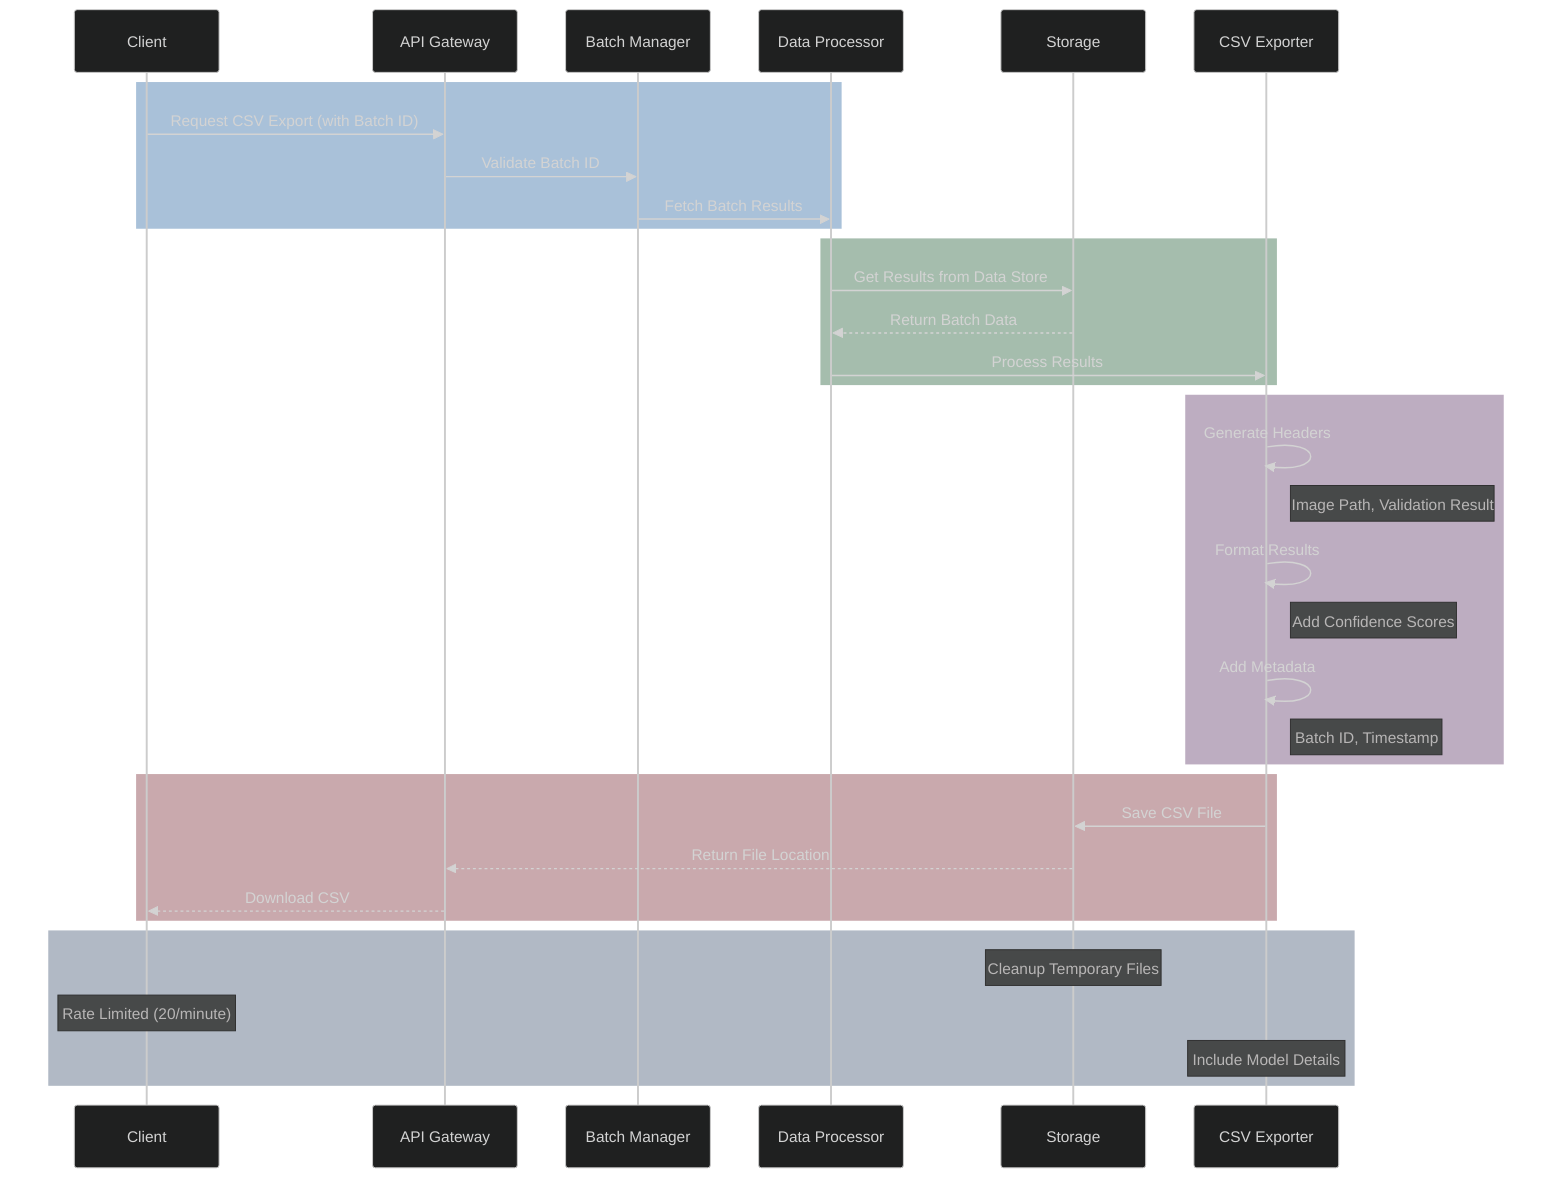 %%{init: {'theme': 'dark', 'themeVariables': { 'fontFamily': 'arial', 'fontSize': '18px', 'fontWeight': 'bold'}}}%%
sequenceDiagram
    participant C as Client
    participant A as API Gateway
    participant B as Batch Manager
    participant D as Data Processor
    participant S as Storage
    participant E as CSV Exporter

    rect rgba(40, 100, 160, 0.4)
        C->>A: Request CSV Export (with Batch ID)
        A->>B: Validate Batch ID
        B->>D: Fetch Batch Results
    end

    rect rgba(30, 90, 50, 0.4)
        D->>S: Get Results from Data Store
        S-->>D: Return Batch Data
        D->>E: Process Results
    end

    rect rgba(90, 50, 100, 0.4)
        E->>E: Generate Headers
        Note right of E: Image Path, Validation Result
        E->>E: Format Results
        Note right of E: Add Confidence Scores
        E->>E: Add Metadata
        Note right of E: Batch ID, Timestamp
    end

    rect rgba(120, 40, 50, 0.4)
        E->>S: Save CSV File
        S-->>A: Return File Location
        A-->>C: Download CSV
    end

    rect rgba(60, 80, 110, 0.4)
        Note over S: Cleanup Temporary Files
        Note over C: Rate Limited (20/minute)
        Note over E: Include Model Details
    end